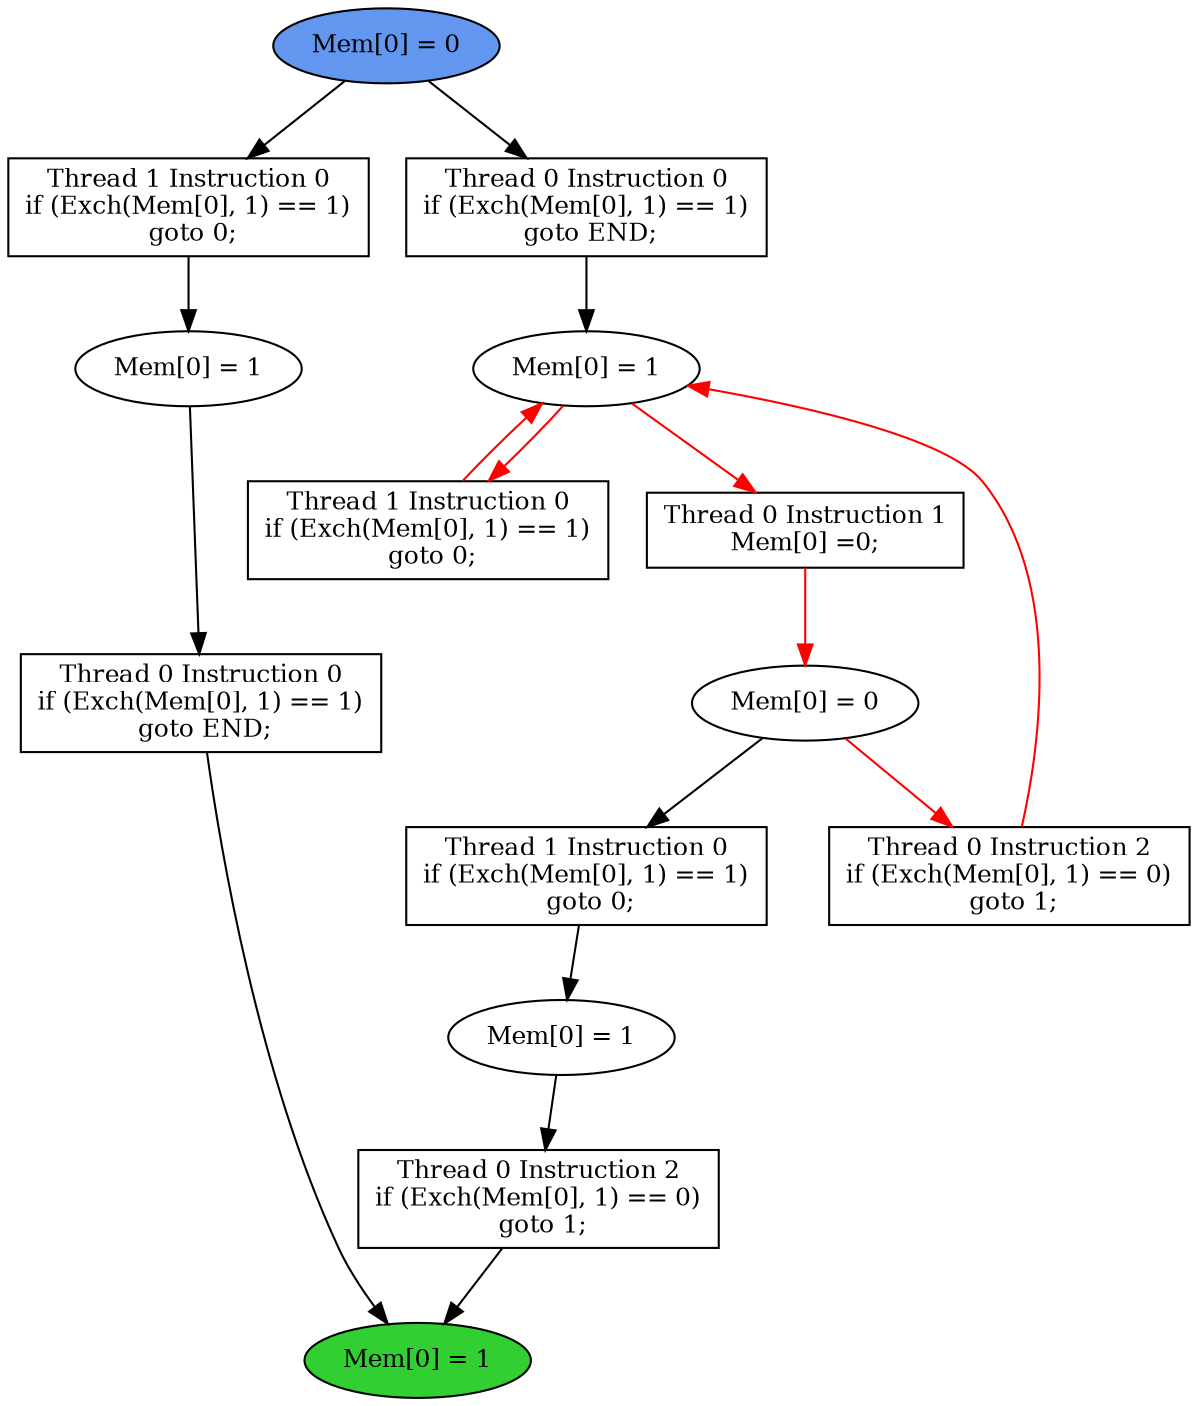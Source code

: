 digraph "graph" {
graph [fontsize=12]
node [fontsize=12]
edge [fontsize=12]
rankdir=TB;
"N15" -> "N14" [uuid = "<A0, S3>", color = "#000000", fontcolor = "#ffffff", style = "solid", label = "", dir = "forward", weight = "1"]
"N22" -> "N21" [uuid = "<A1, S2>", color = "#ff0000", fontcolor = "#ffffff", style = "solid", label = "", dir = "back", weight = "1"]
"N12" -> "N11" [uuid = "<A2, S1>", color = "#000000", fontcolor = "#ffffff", style = "solid", label = "", dir = "forward", weight = "1"]
"N20" -> "N19" [uuid = "<A3, S0>", color = "#ff0000", fontcolor = "#ffffff", style = "solid", label = "", dir = "forward", weight = "1"]
"N13" -> "N9" [uuid = "<A4, END>", color = "#000000", fontcolor = "#ffffff", style = "solid", label = "", dir = "forward", weight = "1"]
"N25" -> "N22" [uuid = "<A5, S2>", color = "#000000", fontcolor = "#ffffff", style = "solid", label = "", dir = "forward", weight = "1"]
"N10" -> "N9" [uuid = "<A6, END>", color = "#000000", fontcolor = "#ffffff", style = "solid", label = "", dir = "forward", weight = "1"]
"N22" -> "N18" [uuid = "<A7, S2>", color = "#ff0000", fontcolor = "#ffffff", style = "solid", label = "", dir = "back", weight = "1"]
"N26" -> "N15" [uuid = "<A0, START>", color = "#000000", fontcolor = "#ffffff", style = "solid", label = "", dir = "forward", weight = "1"]
"N22" -> "N21" [uuid = "<A1, S2>", color = "#ff0000", fontcolor = "#ffffff", style = "solid", label = "", dir = "forward", weight = "1"]
"N19" -> "N12" [uuid = "<A2, S0>", color = "#000000", fontcolor = "#ffffff", style = "solid", label = "", dir = "forward", weight = "1"]
"N22" -> "N20" [uuid = "<A3, S2>", color = "#ff0000", fontcolor = "#ffffff", style = "solid", label = "", dir = "forward", weight = "1"]
"N14" -> "N13" [uuid = "<A4, S3>", color = "#000000", fontcolor = "#ffffff", style = "solid", label = "", dir = "forward", weight = "1"]
"N26" -> "N25" [uuid = "<A5, START>", color = "#000000", fontcolor = "#ffffff", style = "solid", label = "", dir = "forward", weight = "1"]
"N11" -> "N10" [uuid = "<A6, S1>", color = "#000000", fontcolor = "#ffffff", style = "solid", label = "", dir = "forward", weight = "1"]
"N19" -> "N18" [uuid = "<A7, S0>", color = "#ff0000", fontcolor = "#ffffff", style = "solid", label = "", dir = "forward", weight = "1"]
"N9" [uuid="END", label="Mem[0] = 1", fillcolor = "#31cf31", fontcolor = "#000000", shape = "ellipse", style = "filled, solid"]
"N10" [uuid="A6", label="Thread 0 Instruction 2
if (Exch(Mem[0], 1) == 0)
 goto 1;", fillcolor = "#ffffff", fontcolor = "#000000", shape = "box", style = "filled, solid"]
"N11" [uuid="S1", label="Mem[0] = 1", fillcolor = "#ffffff", fontcolor = "#000000", shape = "ellipse", style = "filled, solid"]
"N12" [uuid="A2", label="Thread 1 Instruction 0
if (Exch(Mem[0], 1) == 1)
 goto 0;", fillcolor = "#ffffff", fontcolor = "#000000", shape = "box", style = "filled, solid"]
"N13" [uuid="A4", label="Thread 0 Instruction 0
if (Exch(Mem[0], 1) == 1)
 goto END;", fillcolor = "#ffffff", fontcolor = "#000000", shape = "box", style = "filled, solid"]
"N14" [uuid="S3", label="Mem[0] = 1", fillcolor = "#ffffff", fontcolor = "#000000", shape = "ellipse", style = "filled, solid"]
"N15" [uuid="A0", label="Thread 1 Instruction 0
if (Exch(Mem[0], 1) == 1)
 goto 0;", fillcolor = "#ffffff", fontcolor = "#000000", shape = "box", style = "filled, solid"]
"N18" [uuid="A7", label="Thread 0 Instruction 2
if (Exch(Mem[0], 1) == 0)
 goto 1;", fillcolor = "#ffffff", fontcolor = "#000000", shape = "box", style = "filled, solid"]
"N19" [uuid="S0", label="Mem[0] = 0", fillcolor = "#ffffff", fontcolor = "#000000", shape = "ellipse", style = "filled, solid"]
"N20" [uuid="A3", label="Thread 0 Instruction 1
Mem[0] =0;", fillcolor = "#ffffff", fontcolor = "#000000", shape = "box", style = "filled, solid"]
"N21" [uuid="A1", label="Thread 1 Instruction 0
if (Exch(Mem[0], 1) == 1)
 goto 0;", fillcolor = "#ffffff", fontcolor = "#000000", shape = "box", style = "filled, solid"]
"N22" [uuid="S2", label="Mem[0] = 1", fillcolor = "#ffffff", fontcolor = "#000000", shape = "ellipse", style = "filled, solid"]
"N25" [uuid="A5", label="Thread 0 Instruction 0
if (Exch(Mem[0], 1) == 1)
 goto END;", fillcolor = "#ffffff", fontcolor = "#000000", shape = "box", style = "filled, solid"]
"N26" [uuid="START", label="Mem[0] = 0", fillcolor = "#6396ef", fontcolor = "#000000", shape = "ellipse", style = "filled, solid"]
}